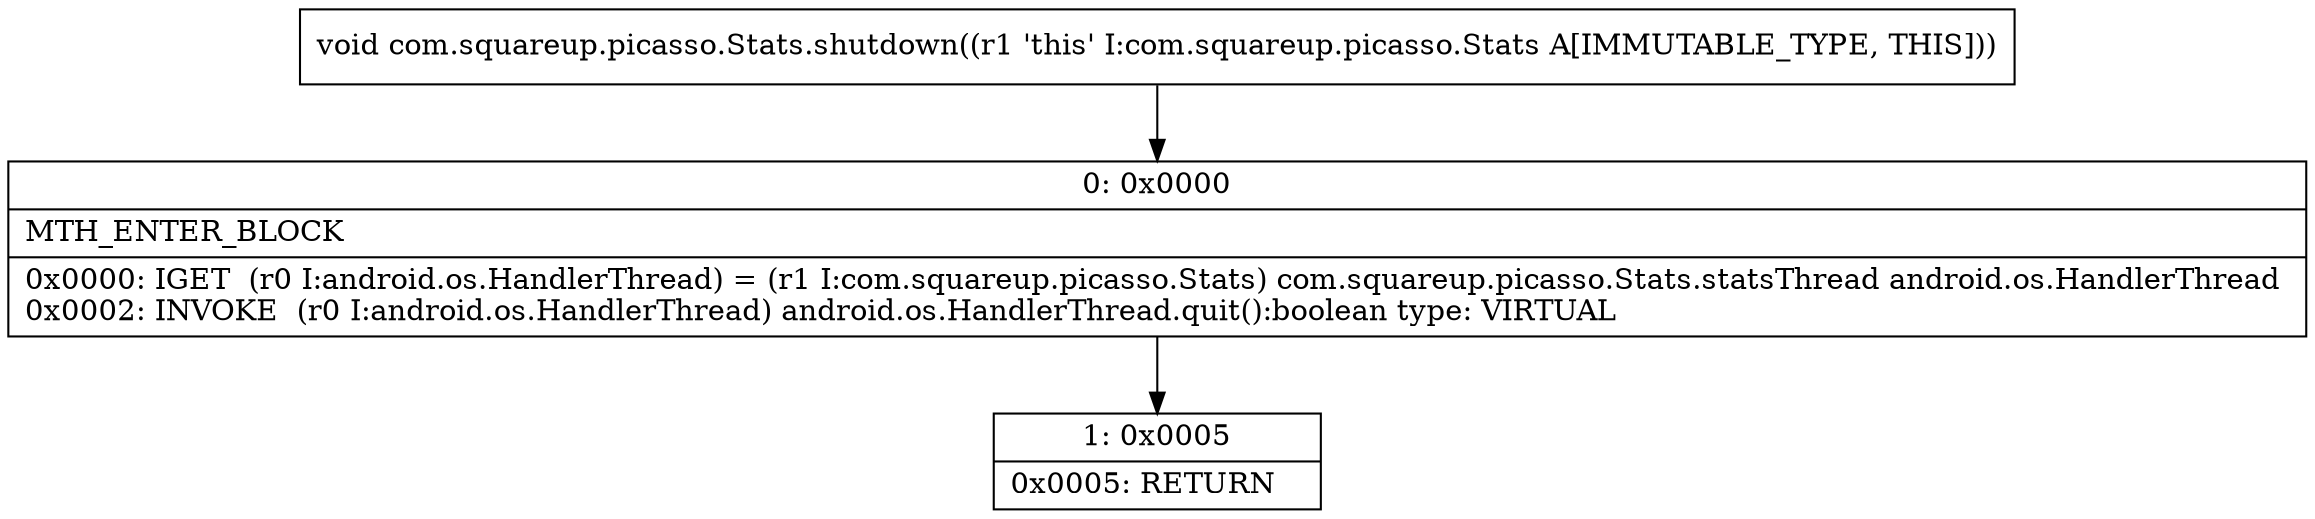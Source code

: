 digraph "CFG forcom.squareup.picasso.Stats.shutdown()V" {
Node_0 [shape=record,label="{0\:\ 0x0000|MTH_ENTER_BLOCK\l|0x0000: IGET  (r0 I:android.os.HandlerThread) = (r1 I:com.squareup.picasso.Stats) com.squareup.picasso.Stats.statsThread android.os.HandlerThread \l0x0002: INVOKE  (r0 I:android.os.HandlerThread) android.os.HandlerThread.quit():boolean type: VIRTUAL \l}"];
Node_1 [shape=record,label="{1\:\ 0x0005|0x0005: RETURN   \l}"];
MethodNode[shape=record,label="{void com.squareup.picasso.Stats.shutdown((r1 'this' I:com.squareup.picasso.Stats A[IMMUTABLE_TYPE, THIS])) }"];
MethodNode -> Node_0;
Node_0 -> Node_1;
}

